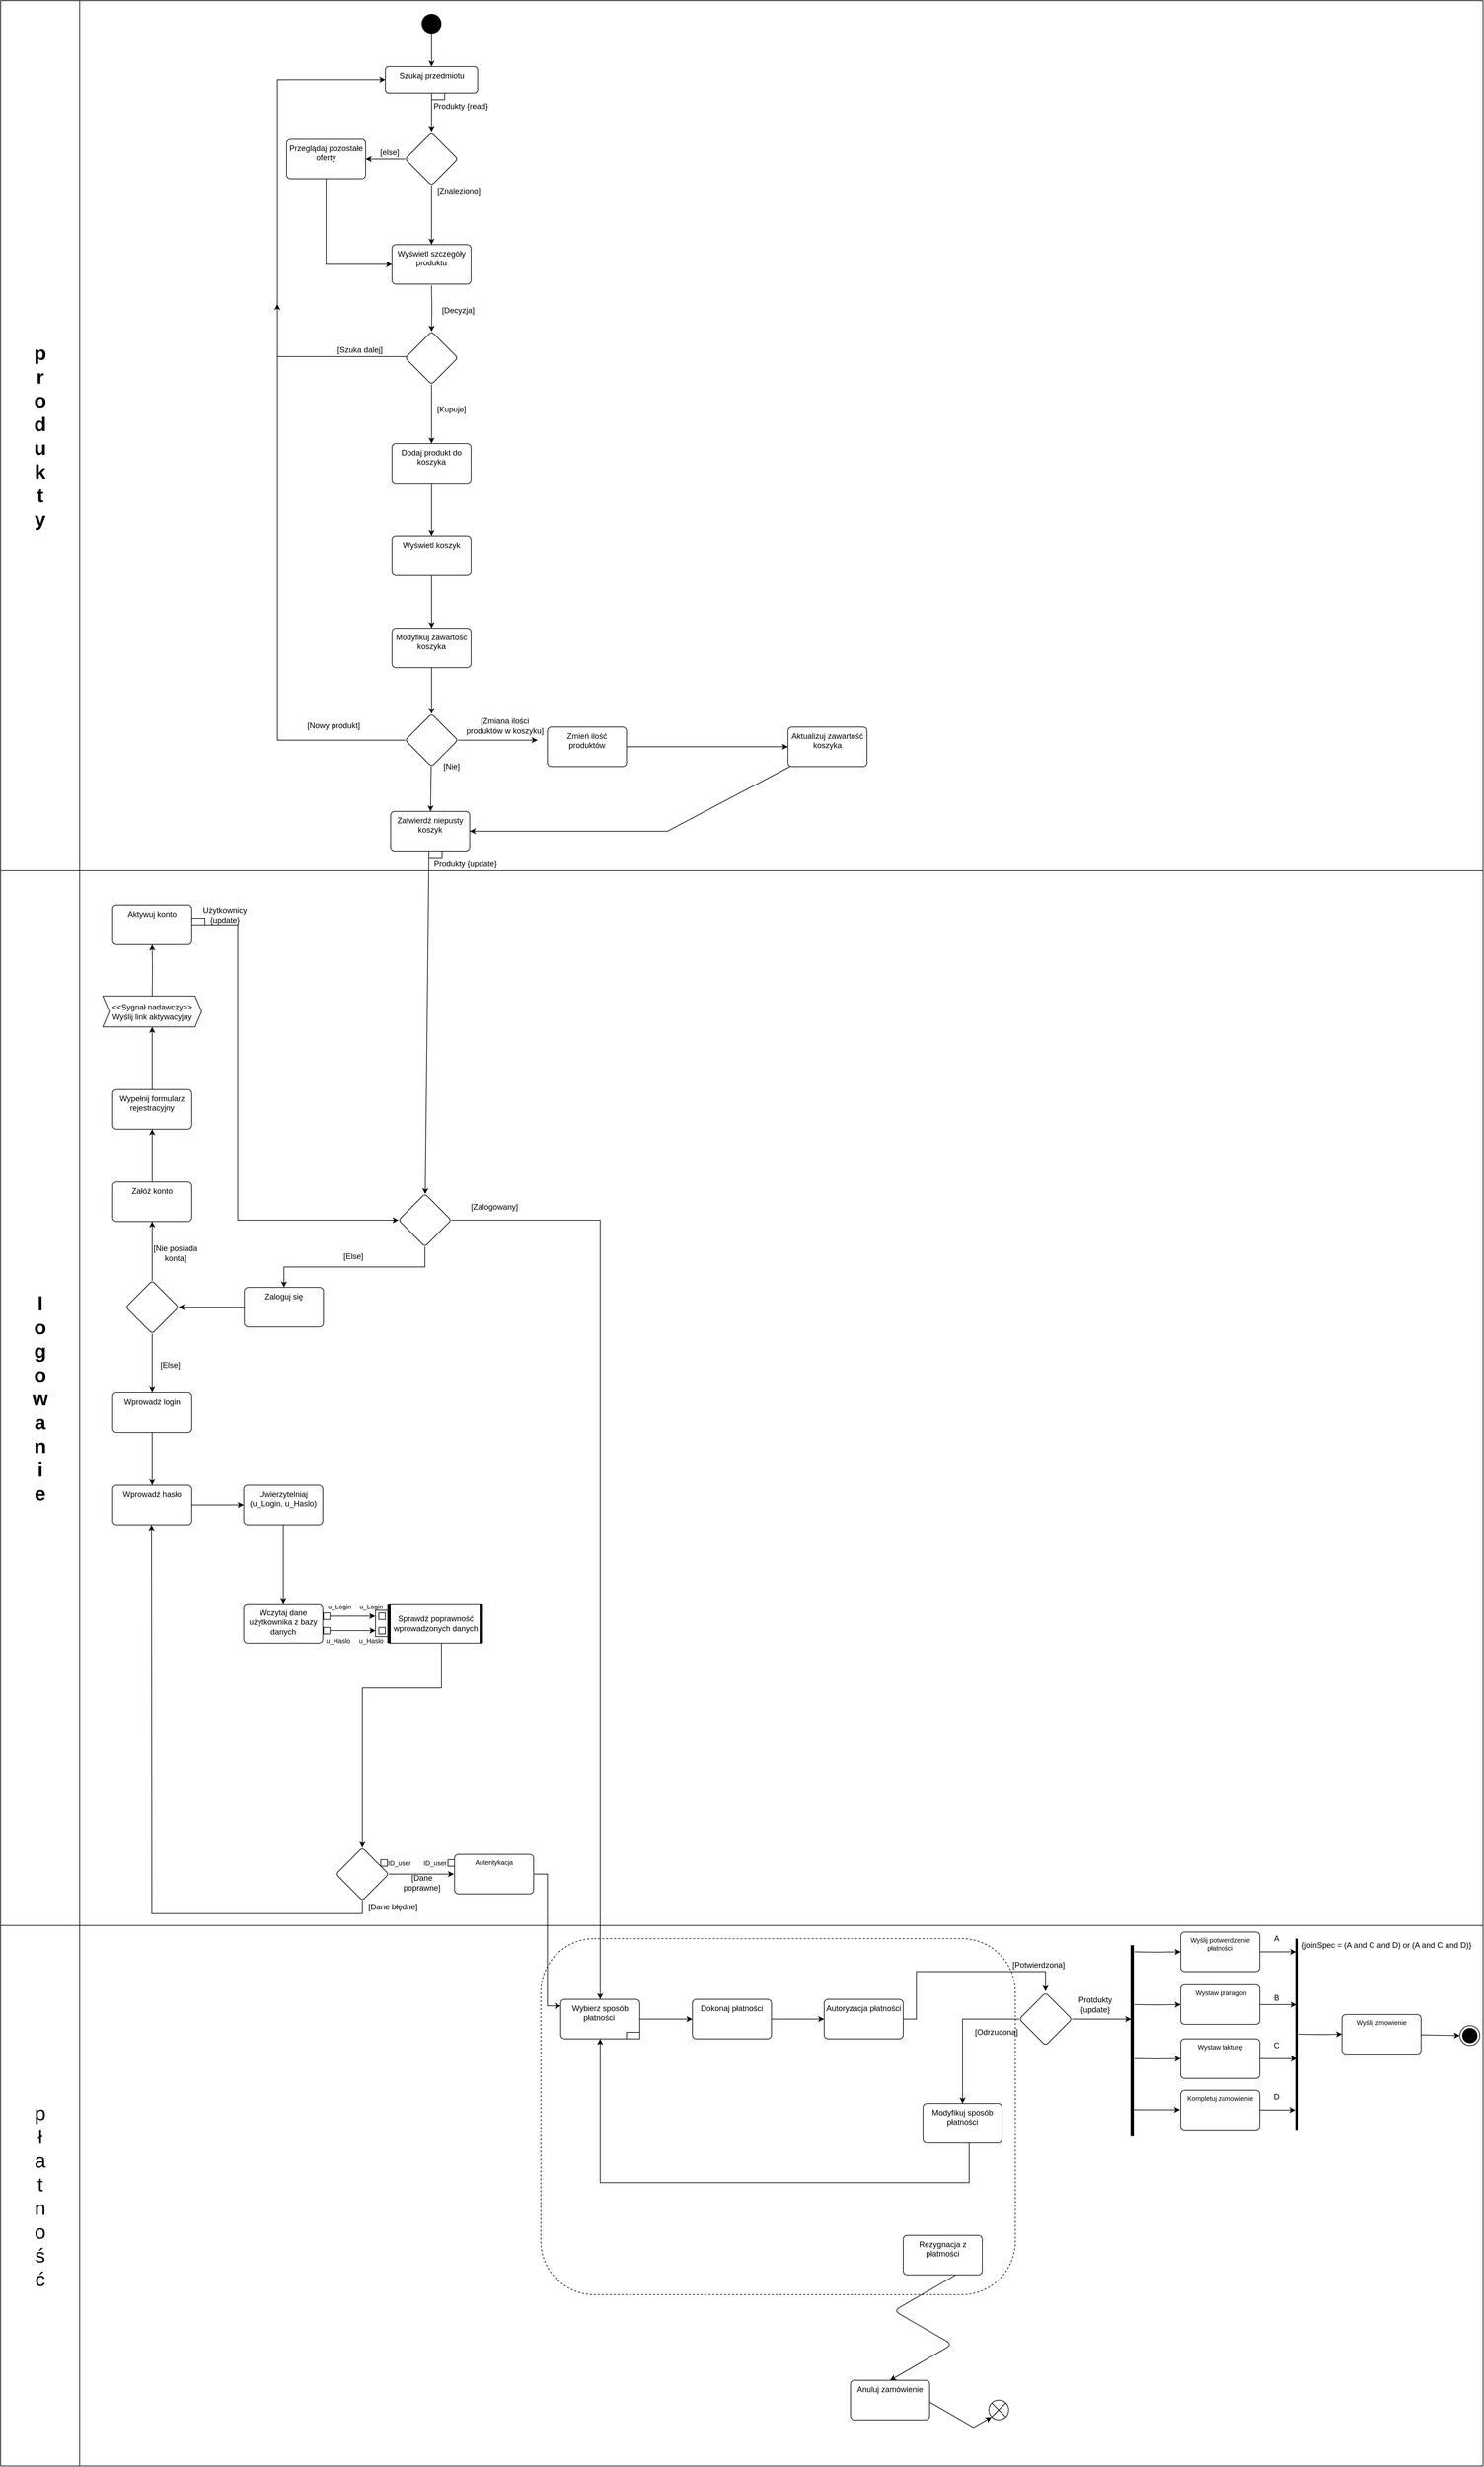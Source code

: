 <mxfile version="13.9.9" type="device"><diagram id="SZYrZRnDuq6W4I4EFziU" name="Strona-1"><mxGraphModel dx="1689" dy="1611" grid="1" gridSize="10" guides="1" tooltips="1" connect="1" arrows="1" fold="1" page="1" pageScale="1" pageWidth="827" pageHeight="1169" math="0" shadow="0"><root><mxCell id="0"/><mxCell id="1" parent="0"/><mxCell id="yOQuyqKDSD7cqbD0G6jq-104" value="" style="rounded=0;whiteSpace=wrap;html=1;" vertex="1" parent="1"><mxGeometry x="-110" y="2338" width="2130" height="822" as="geometry"/></mxCell><mxCell id="yOQuyqKDSD7cqbD0G6jq-103" value="" style="rounded=0;whiteSpace=wrap;html=1;" vertex="1" parent="1"><mxGeometry x="-110" y="730" width="2130" height="1610" as="geometry"/></mxCell><mxCell id="yOQuyqKDSD7cqbD0G6jq-102" value="" style="rounded=0;whiteSpace=wrap;html=1;" vertex="1" parent="1"><mxGeometry x="-110" y="-580" width="2130" height="1320" as="geometry"/></mxCell><mxCell id="yOQuyqKDSD7cqbD0G6jq-52" value="" style="rounded=1;whiteSpace=wrap;html=1;dashed=1;" vertex="1" parent="1"><mxGeometry x="590" y="2360" width="720" height="540" as="geometry"/></mxCell><mxCell id="JVglWiWAmnIIrBAzSPSR-4" value="" style="edgeStyle=orthogonalEdgeStyle;rounded=0;orthogonalLoop=1;jettySize=auto;html=1;" parent="1" source="JVglWiWAmnIIrBAzSPSR-1" target="JVglWiWAmnIIrBAzSPSR-3" edge="1"><mxGeometry relative="1" as="geometry"/></mxCell><mxCell id="JVglWiWAmnIIrBAzSPSR-1" value="" style="ellipse;fillColor=#000000;strokeColor=none;" parent="1" vertex="1"><mxGeometry x="409" y="-560" width="30" height="30" as="geometry"/></mxCell><mxCell id="JVglWiWAmnIIrBAzSPSR-6" value="" style="edgeStyle=orthogonalEdgeStyle;rounded=0;orthogonalLoop=1;jettySize=auto;html=1;" parent="1" source="JVglWiWAmnIIrBAzSPSR-3" target="JVglWiWAmnIIrBAzSPSR-5" edge="1"><mxGeometry relative="1" as="geometry"/></mxCell><mxCell id="JVglWiWAmnIIrBAzSPSR-3" value="Szukaj przedmiotu" style="html=1;align=center;verticalAlign=top;rounded=1;absoluteArcSize=1;arcSize=10;dashed=0;" parent="1" vertex="1"><mxGeometry x="354" y="-480" width="140" height="40" as="geometry"/></mxCell><mxCell id="JVglWiWAmnIIrBAzSPSR-8" value="" style="edgeStyle=orthogonalEdgeStyle;rounded=0;orthogonalLoop=1;jettySize=auto;html=1;" parent="1" source="JVglWiWAmnIIrBAzSPSR-5" target="JVglWiWAmnIIrBAzSPSR-7" edge="1"><mxGeometry relative="1" as="geometry"/></mxCell><mxCell id="JVglWiWAmnIIrBAzSPSR-10" value="" style="edgeStyle=orthogonalEdgeStyle;rounded=0;orthogonalLoop=1;jettySize=auto;html=1;" parent="1" source="JVglWiWAmnIIrBAzSPSR-5" target="JVglWiWAmnIIrBAzSPSR-9" edge="1"><mxGeometry relative="1" as="geometry"/></mxCell><mxCell id="JVglWiWAmnIIrBAzSPSR-5" value="" style="rhombus;whiteSpace=wrap;html=1;rounded=1;dashed=0;verticalAlign=top;arcSize=10;" parent="1" vertex="1"><mxGeometry x="384" y="-380" width="80" height="80" as="geometry"/></mxCell><mxCell id="JVglWiWAmnIIrBAzSPSR-7" value="Wyświetl szczegóły produktu" style="whiteSpace=wrap;html=1;rounded=1;dashed=0;verticalAlign=top;arcSize=10;" parent="1" vertex="1"><mxGeometry x="364" y="-210" width="120" height="60" as="geometry"/></mxCell><mxCell id="JVglWiWAmnIIrBAzSPSR-21" style="edgeStyle=orthogonalEdgeStyle;rounded=0;orthogonalLoop=1;jettySize=auto;html=1;" parent="1" source="JVglWiWAmnIIrBAzSPSR-9" edge="1"><mxGeometry relative="1" as="geometry"><mxPoint x="364" y="-180" as="targetPoint"/><Array as="points"><mxPoint x="264" y="-180"/><mxPoint x="364" y="-180"/></Array></mxGeometry></mxCell><mxCell id="JVglWiWAmnIIrBAzSPSR-9" value="Przeglądaj pozostałe oferty" style="whiteSpace=wrap;html=1;rounded=1;dashed=0;verticalAlign=top;arcSize=10;" parent="1" vertex="1"><mxGeometry x="204" y="-370" width="120" height="60" as="geometry"/></mxCell><mxCell id="JVglWiWAmnIIrBAzSPSR-11" value="[Znaleziono]" style="text;html=1;align=center;verticalAlign=middle;resizable=0;points=[];autosize=1;" parent="1" vertex="1"><mxGeometry x="425" y="-300" width="80" height="20" as="geometry"/></mxCell><mxCell id="JVglWiWAmnIIrBAzSPSR-12" value="[else]" style="text;html=1;align=center;verticalAlign=middle;resizable=0;points=[];autosize=1;" parent="1" vertex="1"><mxGeometry x="340" y="-360" width="40" height="20" as="geometry"/></mxCell><mxCell id="JVglWiWAmnIIrBAzSPSR-16" value="" style="edgeStyle=orthogonalEdgeStyle;rounded=0;orthogonalLoop=1;jettySize=auto;html=1;" parent="1" target="JVglWiWAmnIIrBAzSPSR-15" edge="1"><mxGeometry relative="1" as="geometry"><mxPoint x="424" y="-148" as="sourcePoint"/></mxGeometry></mxCell><mxCell id="JVglWiWAmnIIrBAzSPSR-18" value="" style="edgeStyle=orthogonalEdgeStyle;rounded=0;orthogonalLoop=1;jettySize=auto;html=1;" parent="1" source="JVglWiWAmnIIrBAzSPSR-15" target="JVglWiWAmnIIrBAzSPSR-17" edge="1"><mxGeometry relative="1" as="geometry"/></mxCell><mxCell id="JVglWiWAmnIIrBAzSPSR-15" value="" style="rhombus;whiteSpace=wrap;html=1;rounded=1;dashed=0;verticalAlign=top;arcSize=10;" parent="1" vertex="1"><mxGeometry x="384" y="-78" width="80" height="80" as="geometry"/></mxCell><mxCell id="JVglWiWAmnIIrBAzSPSR-23" value="" style="edgeStyle=orthogonalEdgeStyle;rounded=0;orthogonalLoop=1;jettySize=auto;html=1;" parent="1" source="JVglWiWAmnIIrBAzSPSR-17" target="JVglWiWAmnIIrBAzSPSR-22" edge="1"><mxGeometry relative="1" as="geometry"/></mxCell><mxCell id="JVglWiWAmnIIrBAzSPSR-17" value="Dodaj produkt do koszyka" style="whiteSpace=wrap;html=1;rounded=1;dashed=0;verticalAlign=top;arcSize=10;" parent="1" vertex="1"><mxGeometry x="364" y="92" width="120" height="60" as="geometry"/></mxCell><mxCell id="JVglWiWAmnIIrBAzSPSR-19" value="[Decyzja]" style="text;html=1;align=center;verticalAlign=middle;resizable=0;points=[];autosize=1;" parent="1" vertex="1"><mxGeometry x="429" y="-120" width="70" height="20" as="geometry"/></mxCell><mxCell id="JVglWiWAmnIIrBAzSPSR-25" value="" style="edgeStyle=orthogonalEdgeStyle;rounded=0;orthogonalLoop=1;jettySize=auto;html=1;" parent="1" source="JVglWiWAmnIIrBAzSPSR-22" target="JVglWiWAmnIIrBAzSPSR-24" edge="1"><mxGeometry relative="1" as="geometry"/></mxCell><mxCell id="JVglWiWAmnIIrBAzSPSR-22" value="Wyświetl koszyk" style="whiteSpace=wrap;html=1;rounded=1;dashed=0;verticalAlign=top;arcSize=10;" parent="1" vertex="1"><mxGeometry x="364" y="232" width="120" height="60" as="geometry"/></mxCell><mxCell id="yOQuyqKDSD7cqbD0G6jq-16" style="edgeStyle=orthogonalEdgeStyle;rounded=0;orthogonalLoop=1;jettySize=auto;html=1;exitX=0;exitY=0.5;exitDx=0;exitDy=0;" edge="1" parent="1" source="yOQuyqKDSD7cqbD0G6jq-67"><mxGeometry relative="1" as="geometry"><mxPoint x="190" y="-120" as="targetPoint"/><Array as="points"><mxPoint x="190" y="542"/><mxPoint x="190" y="-40"/></Array></mxGeometry></mxCell><mxCell id="yOQuyqKDSD7cqbD0G6jq-68" value="" style="edgeStyle=none;rounded=0;orthogonalLoop=1;jettySize=auto;html=1;" edge="1" parent="1" source="JVglWiWAmnIIrBAzSPSR-24" target="yOQuyqKDSD7cqbD0G6jq-67"><mxGeometry relative="1" as="geometry"/></mxCell><mxCell id="JVglWiWAmnIIrBAzSPSR-24" value="Modyfikuj zawartość koszyka&lt;br&gt;" style="whiteSpace=wrap;html=1;rounded=1;dashed=0;verticalAlign=top;arcSize=10;" parent="1" vertex="1"><mxGeometry x="364" y="372" width="120" height="60" as="geometry"/></mxCell><mxCell id="JVglWiWAmnIIrBAzSPSR-35" value="" style="edgeStyle=orthogonalEdgeStyle;rounded=0;orthogonalLoop=1;jettySize=auto;html=1;exitX=0.5;exitY=1;exitDx=0;exitDy=0;" parent="1" source="JVglWiWAmnIIrBAzSPSR-30" target="JVglWiWAmnIIrBAzSPSR-34" edge="1"><mxGeometry relative="1" as="geometry"/></mxCell><mxCell id="yOQuyqKDSD7cqbD0G6jq-13" style="edgeStyle=orthogonalEdgeStyle;rounded=0;orthogonalLoop=1;jettySize=auto;html=1;entryX=0.5;entryY=0;entryDx=0;entryDy=0;" edge="1" parent="1" source="JVglWiWAmnIIrBAzSPSR-30" target="NTjxfw4fVwLViGRwHHtU-1"><mxGeometry relative="1" as="geometry"/></mxCell><mxCell id="JVglWiWAmnIIrBAzSPSR-30" value="" style="rhombus;whiteSpace=wrap;html=1;rounded=1;dashed=0;verticalAlign=top;arcSize=10;" parent="1" vertex="1"><mxGeometry x="374" y="1230" width="80" height="80" as="geometry"/></mxCell><mxCell id="JVglWiWAmnIIrBAzSPSR-40" value="" style="edgeStyle=orthogonalEdgeStyle;rounded=0;orthogonalLoop=1;jettySize=auto;html=1;" parent="1" source="JVglWiWAmnIIrBAzSPSR-34" target="JVglWiWAmnIIrBAzSPSR-39" edge="1"><mxGeometry relative="1" as="geometry"/></mxCell><mxCell id="JVglWiWAmnIIrBAzSPSR-34" value="Zaloguj się" style="whiteSpace=wrap;html=1;rounded=1;dashed=0;verticalAlign=top;arcSize=10;" parent="1" vertex="1"><mxGeometry x="140" y="1372" width="120" height="60" as="geometry"/></mxCell><mxCell id="JVglWiWAmnIIrBAzSPSR-38" value="[&lt;span&gt;Zalogowany]&lt;br&gt;&lt;/span&gt;" style="text;html=1;align=center;verticalAlign=middle;resizable=0;points=[];autosize=1;" parent="1" vertex="1"><mxGeometry x="474" y="1240" width="90" height="20" as="geometry"/></mxCell><mxCell id="JVglWiWAmnIIrBAzSPSR-42" value="" style="edgeStyle=orthogonalEdgeStyle;rounded=0;orthogonalLoop=1;jettySize=auto;html=1;" parent="1" source="JVglWiWAmnIIrBAzSPSR-39" target="JVglWiWAmnIIrBAzSPSR-41" edge="1"><mxGeometry relative="1" as="geometry"/></mxCell><mxCell id="JVglWiWAmnIIrBAzSPSR-44" value="" style="edgeStyle=orthogonalEdgeStyle;rounded=0;orthogonalLoop=1;jettySize=auto;html=1;" parent="1" source="JVglWiWAmnIIrBAzSPSR-39" target="JVglWiWAmnIIrBAzSPSR-43" edge="1"><mxGeometry relative="1" as="geometry"/></mxCell><mxCell id="JVglWiWAmnIIrBAzSPSR-39" value="" style="rhombus;whiteSpace=wrap;html=1;rounded=1;dashed=0;verticalAlign=top;arcSize=10;" parent="1" vertex="1"><mxGeometry x="-40" y="1362" width="80" height="80" as="geometry"/></mxCell><mxCell id="yOQuyqKDSD7cqbD0G6jq-3" value="" style="edgeStyle=orthogonalEdgeStyle;rounded=0;orthogonalLoop=1;jettySize=auto;html=1;" edge="1" parent="1" source="JVglWiWAmnIIrBAzSPSR-41" target="yOQuyqKDSD7cqbD0G6jq-2"><mxGeometry relative="1" as="geometry"/></mxCell><mxCell id="JVglWiWAmnIIrBAzSPSR-41" value="Załóż konto" style="whiteSpace=wrap;html=1;rounded=1;dashed=0;verticalAlign=top;arcSize=10;" parent="1" vertex="1"><mxGeometry x="-60" y="1212" width="120" height="60" as="geometry"/></mxCell><mxCell id="JVglWiWAmnIIrBAzSPSR-48" value="" style="edgeStyle=orthogonalEdgeStyle;rounded=0;orthogonalLoop=1;jettySize=auto;html=1;" parent="1" source="JVglWiWAmnIIrBAzSPSR-43" target="JVglWiWAmnIIrBAzSPSR-47" edge="1"><mxGeometry relative="1" as="geometry"/></mxCell><mxCell id="JVglWiWAmnIIrBAzSPSR-43" value="Wprowadź login" style="whiteSpace=wrap;html=1;rounded=1;dashed=0;verticalAlign=top;arcSize=10;" parent="1" vertex="1"><mxGeometry x="-60" y="1532" width="120" height="60" as="geometry"/></mxCell><mxCell id="JVglWiWAmnIIrBAzSPSR-45" value="[Nie posiada &lt;br&gt;konta]" style="text;html=1;align=center;verticalAlign=middle;resizable=0;points=[];autosize=1;" parent="1" vertex="1"><mxGeometry x="-5" y="1305" width="80" height="30" as="geometry"/></mxCell><mxCell id="JVglWiWAmnIIrBAzSPSR-46" value="[Else]" style="text;html=1;align=center;verticalAlign=middle;resizable=0;points=[];autosize=1;" parent="1" vertex="1"><mxGeometry x="2" y="1480" width="50" height="20" as="geometry"/></mxCell><mxCell id="JVglWiWAmnIIrBAzSPSR-50" value="" style="edgeStyle=orthogonalEdgeStyle;rounded=0;orthogonalLoop=1;jettySize=auto;html=1;" parent="1" source="JVglWiWAmnIIrBAzSPSR-47" target="JVglWiWAmnIIrBAzSPSR-49" edge="1"><mxGeometry relative="1" as="geometry"/></mxCell><mxCell id="JVglWiWAmnIIrBAzSPSR-57" value="" style="edgeStyle=orthogonalEdgeStyle;rounded=0;orthogonalLoop=1;jettySize=auto;html=1;exitX=0.5;exitY=1;exitDx=0;exitDy=0;" parent="1" target="JVglWiWAmnIIrBAzSPSR-56" edge="1" source="JVglWiWAmnIIrBAzSPSR-49"><mxGeometry relative="1" as="geometry"><mxPoint x="199" y="1772" as="sourcePoint"/></mxGeometry></mxCell><mxCell id="JVglWiWAmnIIrBAzSPSR-47" value="Wprowadź hasło" style="whiteSpace=wrap;html=1;rounded=1;dashed=0;verticalAlign=top;arcSize=10;" parent="1" vertex="1"><mxGeometry x="-60" y="1672" width="120" height="60" as="geometry"/></mxCell><mxCell id="JVglWiWAmnIIrBAzSPSR-49" value="Uwierzytelniaj (u_Login, u_Haslo)" style="whiteSpace=wrap;html=1;rounded=1;dashed=0;verticalAlign=top;arcSize=10;" parent="1" vertex="1"><mxGeometry x="139" y="1672" width="120" height="60" as="geometry"/></mxCell><mxCell id="JVglWiWAmnIIrBAzSPSR-56" value="Wczytaj dane użytkownika z bazy danych" style="whiteSpace=wrap;html=1;rounded=1;dashed=0;verticalAlign=top;arcSize=10;" parent="1" vertex="1"><mxGeometry x="139" y="1852" width="120" height="60" as="geometry"/></mxCell><mxCell id="JVglWiWAmnIIrBAzSPSR-62" value="Sprawdź poprawność &lt;br&gt;wprowadzonych danych" style="html=1;" parent="1" vertex="1"><mxGeometry x="360" y="1852" width="140" height="60" as="geometry"/></mxCell><mxCell id="JVglWiWAmnIIrBAzSPSR-63" value="" style="html=1;direction=south;" parent="1" vertex="1"><mxGeometry x="339" y="1862" width="20" height="40" as="geometry"/></mxCell><mxCell id="JVglWiWAmnIIrBAzSPSR-66" value="" style="html=1;direction=south;" parent="1" vertex="1"><mxGeometry x="344" y="1866" width="10" height="10" as="geometry"/></mxCell><mxCell id="JVglWiWAmnIIrBAzSPSR-67" value="" style="html=1;direction=south;" parent="1" vertex="1"><mxGeometry x="344" y="1888" width="10" height="10" as="geometry"/></mxCell><mxCell id="JVglWiWAmnIIrBAzSPSR-69" value="u_Login" style="text;html=1;align=center;verticalAlign=middle;resizable=0;points=[];autosize=1;fontSize=10;" parent="1" vertex="1"><mxGeometry x="307" y="1846" width="50" height="20" as="geometry"/></mxCell><mxCell id="JVglWiWAmnIIrBAzSPSR-70" value="u_Haslo" style="text;html=1;align=center;verticalAlign=middle;resizable=0;points=[];autosize=1;fontSize=10;" parent="1" vertex="1"><mxGeometry x="307" y="1898" width="50" height="20" as="geometry"/></mxCell><mxCell id="yOQuyqKDSD7cqbD0G6jq-45" style="edgeStyle=orthogonalEdgeStyle;rounded=0;orthogonalLoop=1;jettySize=auto;html=1;entryX=0.5;entryY=0;entryDx=0;entryDy=0;exitX=0.565;exitY=1.007;exitDx=0;exitDy=0;exitPerimeter=0;" edge="1" parent="1" source="JVglWiWAmnIIrBAzSPSR-62" target="HUWgpPZyBFJnHHEYhmKh-5"><mxGeometry relative="1" as="geometry"><Array as="points"><mxPoint x="439" y="1980"/><mxPoint x="319" y="1980"/></Array></mxGeometry></mxCell><mxCell id="HUWgpPZyBFJnHHEYhmKh-2" value="" style="html=1;points=[];perimeter=orthogonalPerimeter;fillColor=#000000;strokeColor=none;" parent="1" vertex="1"><mxGeometry x="497" y="1852" width="5" height="60" as="geometry"/></mxCell><mxCell id="HUWgpPZyBFJnHHEYhmKh-4" value="" style="html=1;points=[];perimeter=orthogonalPerimeter;fillColor=#000000;strokeColor=none;" parent="1" vertex="1"><mxGeometry x="357" y="1852" width="5" height="60" as="geometry"/></mxCell><mxCell id="HUWgpPZyBFJnHHEYhmKh-8" value="" style="edgeStyle=orthogonalEdgeStyle;rounded=0;orthogonalLoop=1;jettySize=auto;html=1;" parent="1" source="HUWgpPZyBFJnHHEYhmKh-5" edge="1"><mxGeometry relative="1" as="geometry"><mxPoint x="458" y="2262" as="targetPoint"/></mxGeometry></mxCell><mxCell id="yOQuyqKDSD7cqbD0G6jq-21" style="edgeStyle=orthogonalEdgeStyle;rounded=0;orthogonalLoop=1;jettySize=auto;html=1;exitX=0.5;exitY=1;exitDx=0;exitDy=0;entryX=0.5;entryY=1;entryDx=0;entryDy=0;" edge="1" parent="1" source="HUWgpPZyBFJnHHEYhmKh-5"><mxGeometry relative="1" as="geometry"><mxPoint x="-1.0" y="1732" as="targetPoint"/></mxGeometry></mxCell><mxCell id="HUWgpPZyBFJnHHEYhmKh-5" value="" style="rhombus;whiteSpace=wrap;html=1;rounded=1;dashed=0;fontSize=10;verticalAlign=top;arcSize=10;" parent="1" vertex="1"><mxGeometry x="279" y="2222" width="80" height="80" as="geometry"/></mxCell><mxCell id="NTjxfw4fVwLViGRwHHtU-2" value="" style="edgeStyle=orthogonalEdgeStyle;rounded=0;orthogonalLoop=1;jettySize=auto;html=1;exitX=1;exitY=0.5;exitDx=0;exitDy=0;" parent="1" source="HUWgpPZyBFJnHHEYhmKh-7" target="NTjxfw4fVwLViGRwHHtU-1" edge="1"><mxGeometry relative="1" as="geometry"><mxPoint x="579" y="2462" as="sourcePoint"/><Array as="points"><mxPoint x="600" y="2262"/><mxPoint x="600" y="2462"/></Array></mxGeometry></mxCell><mxCell id="HUWgpPZyBFJnHHEYhmKh-7" value="Autentykacja" style="whiteSpace=wrap;html=1;rounded=1;dashed=0;fontSize=10;verticalAlign=top;arcSize=10;" parent="1" vertex="1"><mxGeometry x="459" y="2232" width="120" height="60" as="geometry"/></mxCell><mxCell id="HUWgpPZyBFJnHHEYhmKh-11" value="[Dane &lt;br&gt;poprawne]" style="text;html=1;align=center;verticalAlign=middle;resizable=0;points=[];autosize=1;" parent="1" vertex="1"><mxGeometry x="374" y="2260" width="70" height="30" as="geometry"/></mxCell><mxCell id="HUWgpPZyBFJnHHEYhmKh-12" value="[Dane błędne]" style="text;html=1;align=center;verticalAlign=middle;resizable=0;points=[];autosize=1;" parent="1" vertex="1"><mxGeometry x="320" y="2302" width="90" height="20" as="geometry"/></mxCell><mxCell id="NTjxfw4fVwLViGRwHHtU-4" value="" style="edgeStyle=orthogonalEdgeStyle;rounded=0;orthogonalLoop=1;jettySize=auto;html=1;" parent="1" source="NTjxfw4fVwLViGRwHHtU-1" target="NTjxfw4fVwLViGRwHHtU-3" edge="1"><mxGeometry relative="1" as="geometry"/></mxCell><mxCell id="NTjxfw4fVwLViGRwHHtU-1" value="&lt;font style=&quot;font-size: 12px&quot;&gt;Wybierz sposób płatności&amp;nbsp;&lt;br&gt;&lt;/font&gt;" style="whiteSpace=wrap;html=1;rounded=1;dashed=0;fontSize=10;verticalAlign=top;arcSize=10;" parent="1" vertex="1"><mxGeometry x="620" y="2452" width="120" height="60" as="geometry"/></mxCell><mxCell id="NTjxfw4fVwLViGRwHHtU-8" value="" style="edgeStyle=orthogonalEdgeStyle;rounded=0;orthogonalLoop=1;jettySize=auto;html=1;" parent="1" source="NTjxfw4fVwLViGRwHHtU-3" target="NTjxfw4fVwLViGRwHHtU-7" edge="1"><mxGeometry relative="1" as="geometry"/></mxCell><mxCell id="NTjxfw4fVwLViGRwHHtU-3" value="&lt;font style=&quot;font-size: 12px&quot;&gt;Dokonaj płatności&lt;br&gt;&lt;br&gt;&lt;/font&gt;" style="whiteSpace=wrap;html=1;rounded=1;dashed=0;fontSize=10;verticalAlign=top;arcSize=10;" parent="1" vertex="1"><mxGeometry x="820" y="2452" width="120" height="60" as="geometry"/></mxCell><mxCell id="NTjxfw4fVwLViGRwHHtU-10" value="" style="edgeStyle=orthogonalEdgeStyle;rounded=0;orthogonalLoop=1;jettySize=auto;html=1;exitX=1;exitY=0.5;exitDx=0;exitDy=0;" parent="1" source="NTjxfw4fVwLViGRwHHtU-7" edge="1"><mxGeometry relative="1" as="geometry"><mxPoint x="1356" y="2440" as="targetPoint"/><Array as="points"><mxPoint x="1160" y="2482"/><mxPoint x="1160" y="2410"/><mxPoint x="1356" y="2410"/></Array></mxGeometry></mxCell><mxCell id="NTjxfw4fVwLViGRwHHtU-7" value="&lt;font style=&quot;font-size: 12px&quot;&gt;Autoryzacja płatności&lt;br&gt;&lt;/font&gt;" style="whiteSpace=wrap;html=1;rounded=1;dashed=0;fontSize=10;verticalAlign=top;arcSize=10;" parent="1" vertex="1"><mxGeometry x="1020" y="2452" width="120" height="60" as="geometry"/></mxCell><mxCell id="NTjxfw4fVwLViGRwHHtU-12" value="" style="edgeStyle=orthogonalEdgeStyle;rounded=0;orthogonalLoop=1;jettySize=auto;html=1;" parent="1" source="NTjxfw4fVwLViGRwHHtU-9" edge="1"><mxGeometry relative="1" as="geometry"><mxPoint x="1486.0" y="2482" as="targetPoint"/></mxGeometry></mxCell><mxCell id="NTjxfw4fVwLViGRwHHtU-14" value="" style="edgeStyle=orthogonalEdgeStyle;rounded=0;orthogonalLoop=1;jettySize=auto;html=1;exitX=0;exitY=0.5;exitDx=0;exitDy=0;entryX=0.5;entryY=0;entryDx=0;entryDy=0;" parent="1" source="NTjxfw4fVwLViGRwHHtU-9" target="NTjxfw4fVwLViGRwHHtU-13" edge="1"><mxGeometry relative="1" as="geometry"><mxPoint x="1356" y="2612" as="targetPoint"/></mxGeometry></mxCell><mxCell id="NTjxfw4fVwLViGRwHHtU-9" value="" style="rhombus;whiteSpace=wrap;html=1;rounded=1;dashed=0;fontSize=10;verticalAlign=top;arcSize=10;" parent="1" vertex="1"><mxGeometry x="1316" y="2442" width="80" height="80" as="geometry"/></mxCell><mxCell id="NTjxfw4fVwLViGRwHHtU-17" style="edgeStyle=orthogonalEdgeStyle;rounded=0;orthogonalLoop=1;jettySize=auto;html=1;entryX=0.5;entryY=1;entryDx=0;entryDy=0;exitX=0.5;exitY=1;exitDx=0;exitDy=0;" parent="1" source="NTjxfw4fVwLViGRwHHtU-13" target="NTjxfw4fVwLViGRwHHtU-1" edge="1"><mxGeometry relative="1" as="geometry"><mxPoint x="1240" y="2782" as="sourcePoint"/><Array as="points"><mxPoint x="1240" y="2670"/><mxPoint x="1240" y="2730"/><mxPoint x="680" y="2730"/></Array></mxGeometry></mxCell><mxCell id="NTjxfw4fVwLViGRwHHtU-13" value="&lt;font style=&quot;font-size: 12px&quot;&gt;Modyfikuj sposób płatności&lt;/font&gt;" style="whiteSpace=wrap;html=1;rounded=1;dashed=0;fontSize=10;verticalAlign=top;arcSize=10;" parent="1" vertex="1"><mxGeometry x="1170" y="2610" width="120" height="60" as="geometry"/></mxCell><mxCell id="NTjxfw4fVwLViGRwHHtU-15" value="[Potwierdzona]" style="text;html=1;align=center;verticalAlign=middle;resizable=0;points=[];autosize=1;" parent="1" vertex="1"><mxGeometry x="1300" y="2390" width="90" height="20" as="geometry"/></mxCell><mxCell id="NTjxfw4fVwLViGRwHHtU-16" value="[Odrzucona]" style="text;html=1;align=center;verticalAlign=middle;resizable=0;points=[];autosize=1;" parent="1" vertex="1"><mxGeometry x="1241" y="2492" width="80" height="20" as="geometry"/></mxCell><mxCell id="NTjxfw4fVwLViGRwHHtU-20" value="&lt;font style=&quot;font-size: 12px&quot;&gt;Rezygnacja z płatmości&lt;/font&gt;" style="whiteSpace=wrap;html=1;rounded=1;dashed=0;fontSize=10;verticalAlign=top;arcSize=10;" parent="1" vertex="1"><mxGeometry x="1140" y="2810" width="120" height="60" as="geometry"/></mxCell><mxCell id="yOQuyqKDSD7cqbD0G6jq-64" style="rounded=0;orthogonalLoop=1;jettySize=auto;html=1;entryX=0;entryY=0.5;entryDx=0;entryDy=0;" edge="1" parent="1" source="NTjxfw4fVwLViGRwHHtU-22" target="yOQuyqKDSD7cqbD0G6jq-63"><mxGeometry relative="1" as="geometry"/></mxCell><mxCell id="NTjxfw4fVwLViGRwHHtU-22" value="Wyślij zmowienie&lt;br&gt;" style="whiteSpace=wrap;html=1;rounded=1;dashed=0;fontSize=10;verticalAlign=top;arcSize=10;" parent="1" vertex="1"><mxGeometry x="1806" y="2475" width="120" height="60" as="geometry"/></mxCell><mxCell id="NTjxfw4fVwLViGRwHHtU-27" value="" style="html=1;direction=south;" parent="1" vertex="1"><mxGeometry x="424" y="-440" width="20" height="10" as="geometry"/></mxCell><mxCell id="NTjxfw4fVwLViGRwHHtU-28" value="" style="html=1;direction=south;" parent="1" vertex="1"><mxGeometry x="720" y="2502" width="20" height="10" as="geometry"/></mxCell><mxCell id="yOQuyqKDSD7cqbD0G6jq-34" value="" style="edgeStyle=orthogonalEdgeStyle;rounded=0;orthogonalLoop=1;jettySize=auto;html=1;" edge="1" parent="1" target="yOQuyqKDSD7cqbD0G6jq-22"><mxGeometry relative="1" as="geometry"><mxPoint x="1681.0" y="2620" as="sourcePoint"/><Array as="points"><mxPoint x="1715" y="2620"/><mxPoint x="1715" y="2620"/></Array></mxGeometry></mxCell><mxCell id="NTjxfw4fVwLViGRwHHtU-29" value="Kompletuj zamowienie" style="whiteSpace=wrap;html=1;rounded=1;dashed=0;fontSize=10;verticalAlign=top;arcSize=10;" parent="1" vertex="1"><mxGeometry x="1561" y="2590" width="120" height="60" as="geometry"/></mxCell><mxCell id="NTjxfw4fVwLViGRwHHtU-31" value="" style="html=1;points=[];perimeter=orthogonalPerimeter;fillColor=#000000;strokeColor=none;direction=west;" parent="1" vertex="1"><mxGeometry x="1485" y="2370" width="5" height="290" as="geometry"/></mxCell><mxCell id="yOQuyqKDSD7cqbD0G6jq-30" value="" style="edgeStyle=orthogonalEdgeStyle;rounded=0;orthogonalLoop=1;jettySize=auto;html=1;" edge="1" parent="1" source="NTjxfw4fVwLViGRwHHtU-30"><mxGeometry relative="1" as="geometry"><mxPoint x="1736" y="2380" as="targetPoint"/><Array as="points"><mxPoint x="1716" y="2380"/><mxPoint x="1716" y="2380"/></Array></mxGeometry></mxCell><mxCell id="NTjxfw4fVwLViGRwHHtU-30" value="Wyślij potwierdzenie płatności" style="whiteSpace=wrap;html=1;rounded=1;dashed=0;fontSize=10;verticalAlign=top;arcSize=10;" parent="1" vertex="1"><mxGeometry x="1561" y="2350" width="120" height="60" as="geometry"/></mxCell><mxCell id="NTjxfw4fVwLViGRwHHtU-32" value="" style="edgeStyle=orthogonalEdgeStyle;rounded=0;orthogonalLoop=1;jettySize=auto;html=1;" parent="1" target="NTjxfw4fVwLViGRwHHtU-30" edge="1"><mxGeometry relative="1" as="geometry"><mxPoint x="1491.0" y="2380.0" as="sourcePoint"/><mxPoint x="1861" y="2388" as="targetPoint"/></mxGeometry></mxCell><mxCell id="yOQuyqKDSD7cqbD0G6jq-32" style="edgeStyle=orthogonalEdgeStyle;rounded=0;orthogonalLoop=1;jettySize=auto;html=1;exitX=1;exitY=0.5;exitDx=0;exitDy=0;entryX=-0.718;entryY=0.654;entryDx=0;entryDy=0;entryPerimeter=0;" edge="1" parent="1"><mxGeometry relative="1" as="geometry"><mxPoint x="1673" y="2460" as="sourcePoint"/><mxPoint x="1736.59" y="2460.34" as="targetPoint"/><Array as="points"><mxPoint x="1725" y="2460"/><mxPoint x="1725" y="2460"/></Array></mxGeometry></mxCell><mxCell id="NTjxfw4fVwLViGRwHHtU-37" value="&amp;nbsp;Wystaw praragon" style="whiteSpace=wrap;html=1;rounded=1;dashed=0;fontSize=10;verticalAlign=top;arcSize=10;" parent="1" vertex="1"><mxGeometry x="1561" y="2430" width="120" height="60" as="geometry"/></mxCell><mxCell id="NTjxfw4fVwLViGRwHHtU-38" value="" style="edgeStyle=orthogonalEdgeStyle;rounded=0;orthogonalLoop=1;jettySize=auto;html=1;" parent="1" target="NTjxfw4fVwLViGRwHHtU-37" edge="1"><mxGeometry relative="1" as="geometry"><mxPoint x="1491.0" y="2460.0" as="sourcePoint"/><mxPoint x="1861" y="2468" as="targetPoint"/></mxGeometry></mxCell><mxCell id="yOQuyqKDSD7cqbD0G6jq-33" style="edgeStyle=orthogonalEdgeStyle;rounded=0;orthogonalLoop=1;jettySize=auto;html=1;" edge="1" parent="1"><mxGeometry relative="1" as="geometry"><mxPoint x="1737" y="2542" as="targetPoint"/><mxPoint x="1672" y="2542" as="sourcePoint"/></mxGeometry></mxCell><mxCell id="NTjxfw4fVwLViGRwHHtU-39" value="Wystaw fakturę" style="whiteSpace=wrap;html=1;rounded=1;dashed=0;fontSize=10;verticalAlign=top;arcSize=10;" parent="1" vertex="1"><mxGeometry x="1561" y="2512" width="120" height="60" as="geometry"/></mxCell><mxCell id="NTjxfw4fVwLViGRwHHtU-40" value="" style="edgeStyle=orthogonalEdgeStyle;rounded=0;orthogonalLoop=1;jettySize=auto;html=1;" parent="1" target="NTjxfw4fVwLViGRwHHtU-39" edge="1"><mxGeometry relative="1" as="geometry"><mxPoint x="1491.0" y="2542.0" as="sourcePoint"/><mxPoint x="1861" y="2550" as="targetPoint"/></mxGeometry></mxCell><mxCell id="NTjxfw4fVwLViGRwHHtU-42" value="" style="edgeStyle=orthogonalEdgeStyle;rounded=0;orthogonalLoop=1;jettySize=auto;html=1;" parent="1" edge="1"><mxGeometry relative="1" as="geometry"><mxPoint x="1490.0" y="2619.58" as="sourcePoint"/><mxPoint x="1560.0" y="2619.58" as="targetPoint"/></mxGeometry></mxCell><mxCell id="yOQuyqKDSD7cqbD0G6jq-1" value="Produkty {read}" style="text;html=1;align=center;verticalAlign=middle;resizable=0;points=[];autosize=1;" vertex="1" parent="1"><mxGeometry x="418" y="-430" width="100" height="20" as="geometry"/></mxCell><mxCell id="yOQuyqKDSD7cqbD0G6jq-5" value="" style="edgeStyle=orthogonalEdgeStyle;rounded=0;orthogonalLoop=1;jettySize=auto;html=1;entryX=0.5;entryY=1;entryDx=0;entryDy=0;" edge="1" parent="1" source="yOQuyqKDSD7cqbD0G6jq-2" target="yOQuyqKDSD7cqbD0G6jq-40"><mxGeometry relative="1" as="geometry"><mxPoint x="-2.274e-13" y="992" as="targetPoint"/></mxGeometry></mxCell><mxCell id="yOQuyqKDSD7cqbD0G6jq-2" value="Wypełnij formularz rejestracyjny" style="whiteSpace=wrap;html=1;rounded=1;dashed=0;verticalAlign=top;arcSize=10;" vertex="1" parent="1"><mxGeometry x="-60" y="1072" width="120" height="60" as="geometry"/></mxCell><mxCell id="yOQuyqKDSD7cqbD0G6jq-7" value="" style="edgeStyle=orthogonalEdgeStyle;rounded=0;orthogonalLoop=1;jettySize=auto;html=1;" edge="1" parent="1" target="yOQuyqKDSD7cqbD0G6jq-6"><mxGeometry relative="1" as="geometry"><mxPoint x="-2.274e-13" y="932" as="sourcePoint"/></mxGeometry></mxCell><mxCell id="yOQuyqKDSD7cqbD0G6jq-9" style="edgeStyle=orthogonalEdgeStyle;rounded=0;orthogonalLoop=1;jettySize=auto;html=1;entryX=0;entryY=0.5;entryDx=0;entryDy=0;" edge="1" parent="1" source="yOQuyqKDSD7cqbD0G6jq-6" target="JVglWiWAmnIIrBAzSPSR-30"><mxGeometry relative="1" as="geometry"><mxPoint x="354" y="1262" as="targetPoint"/><Array as="points"><mxPoint x="130" y="822"/><mxPoint x="130" y="1270"/></Array></mxGeometry></mxCell><mxCell id="yOQuyqKDSD7cqbD0G6jq-6" value="Aktywuj konto" style="whiteSpace=wrap;html=1;rounded=1;dashed=0;verticalAlign=top;arcSize=10;" vertex="1" parent="1"><mxGeometry x="-60" y="792" width="120" height="60" as="geometry"/></mxCell><mxCell id="yOQuyqKDSD7cqbD0G6jq-10" value="Użytkownicy &lt;br&gt;{update}" style="text;html=1;align=center;verticalAlign=middle;resizable=0;points=[];autosize=1;" vertex="1" parent="1"><mxGeometry x="70" y="792" width="80" height="30" as="geometry"/></mxCell><mxCell id="yOQuyqKDSD7cqbD0G6jq-11" value="" style="html=1;direction=south;" vertex="1" parent="1"><mxGeometry x="60" y="812" width="20" height="10" as="geometry"/></mxCell><mxCell id="yOQuyqKDSD7cqbD0G6jq-19" value="Protdukty &lt;br&gt;{update}" style="text;html=1;align=center;verticalAlign=middle;resizable=0;points=[];autosize=1;" vertex="1" parent="1"><mxGeometry x="1396" y="2445" width="70" height="30" as="geometry"/></mxCell><mxCell id="yOQuyqKDSD7cqbD0G6jq-24" style="edgeStyle=orthogonalEdgeStyle;rounded=0;orthogonalLoop=1;jettySize=auto;html=1;entryX=0;entryY=0.5;entryDx=0;entryDy=0;" edge="1" parent="1" target="NTjxfw4fVwLViGRwHHtU-22"><mxGeometry relative="1" as="geometry"><mxPoint x="1741" y="2505" as="sourcePoint"/></mxGeometry></mxCell><mxCell id="yOQuyqKDSD7cqbD0G6jq-22" value="" style="html=1;points=[];perimeter=orthogonalPerimeter;fillColor=#000000;strokeColor=none;direction=west;" vertex="1" parent="1"><mxGeometry x="1735" y="2360" width="5" height="290" as="geometry"/></mxCell><mxCell id="yOQuyqKDSD7cqbD0G6jq-25" value="{joinSpec = (A and C and D) or (A and C and D)}&amp;nbsp;" style="text;html=1;align=center;verticalAlign=middle;resizable=0;points=[];autosize=1;" vertex="1" parent="1"><mxGeometry x="1735" y="2360" width="280" height="20" as="geometry"/></mxCell><mxCell id="yOQuyqKDSD7cqbD0G6jq-35" value="A" style="text;html=1;align=center;verticalAlign=middle;resizable=0;points=[];autosize=1;" vertex="1" parent="1"><mxGeometry x="1696" y="2350" width="20" height="20" as="geometry"/></mxCell><mxCell id="yOQuyqKDSD7cqbD0G6jq-36" value="B" style="text;html=1;align=center;verticalAlign=middle;resizable=0;points=[];autosize=1;" vertex="1" parent="1"><mxGeometry x="1696" y="2440" width="20" height="20" as="geometry"/></mxCell><mxCell id="yOQuyqKDSD7cqbD0G6jq-37" value="C" style="text;html=1;align=center;verticalAlign=middle;resizable=0;points=[];autosize=1;" vertex="1" parent="1"><mxGeometry x="1696" y="2512" width="20" height="20" as="geometry"/></mxCell><mxCell id="yOQuyqKDSD7cqbD0G6jq-38" value="D" style="text;html=1;align=center;verticalAlign=middle;resizable=0;points=[];autosize=1;" vertex="1" parent="1"><mxGeometry x="1696" y="2590" width="20" height="20" as="geometry"/></mxCell><mxCell id="yOQuyqKDSD7cqbD0G6jq-40" value="&lt;span&gt;&amp;lt;&amp;lt;Sygnał nadawczy&amp;gt;&amp;gt;&lt;br&gt;Wyślij link aktywacyjny&lt;/span&gt;" style="shape=step;perimeter=stepPerimeter;whiteSpace=wrap;html=1;fixedSize=1;size=10.0;" vertex="1" parent="1"><mxGeometry x="-75" y="930" width="150" height="47" as="geometry"/></mxCell><mxCell id="yOQuyqKDSD7cqbD0G6jq-42" value="[Else]" style="text;html=1;align=center;verticalAlign=middle;resizable=0;points=[];autosize=1;" vertex="1" parent="1"><mxGeometry x="280" y="1315" width="50" height="20" as="geometry"/></mxCell><mxCell id="yOQuyqKDSD7cqbD0G6jq-43" value="Produkty {update}" style="text;html=1;align=center;verticalAlign=middle;resizable=0;points=[];autosize=1;" vertex="1" parent="1"><mxGeometry x="420" y="720" width="110" height="20" as="geometry"/></mxCell><mxCell id="yOQuyqKDSD7cqbD0G6jq-48" value="" style="html=1;direction=south;" vertex="1" parent="1"><mxGeometry x="260" y="1866" width="10" height="10" as="geometry"/></mxCell><mxCell id="yOQuyqKDSD7cqbD0G6jq-49" value="" style="html=1;direction=south;" vertex="1" parent="1"><mxGeometry x="260" y="1888" width="10" height="10" as="geometry"/></mxCell><mxCell id="yOQuyqKDSD7cqbD0G6jq-50" value="u_Login" style="text;html=1;align=center;verticalAlign=middle;resizable=0;points=[];autosize=1;fontSize=10;" vertex="1" parent="1"><mxGeometry x="259" y="1846" width="50" height="20" as="geometry"/></mxCell><mxCell id="yOQuyqKDSD7cqbD0G6jq-51" value="u_Haslo" style="text;html=1;align=center;verticalAlign=middle;resizable=0;points=[];autosize=1;fontSize=10;" vertex="1" parent="1"><mxGeometry x="257" y="1898" width="50" height="20" as="geometry"/></mxCell><mxCell id="yOQuyqKDSD7cqbD0G6jq-57" value="" style="endArrow=classic;html=1;edgeStyle=isometricEdgeStyle;" edge="1" parent="1"><mxGeometry width="50" height="50" relative="1" as="geometry"><mxPoint x="1220" y="2870" as="sourcePoint"/><mxPoint x="1120" y="3030" as="targetPoint"/></mxGeometry></mxCell><mxCell id="yOQuyqKDSD7cqbD0G6jq-60" value="" style="edgeStyle=isometricEdgeStyle;rounded=0;orthogonalLoop=1;jettySize=auto;html=1;" edge="1" parent="1" source="yOQuyqKDSD7cqbD0G6jq-58"><mxGeometry relative="1" as="geometry"><mxPoint x="1274.058" y="3085.728" as="targetPoint"/></mxGeometry></mxCell><mxCell id="yOQuyqKDSD7cqbD0G6jq-58" value="&lt;font style=&quot;font-size: 12px&quot;&gt;Anuluj zamówienie&lt;/font&gt;" style="whiteSpace=wrap;html=1;rounded=1;dashed=0;fontSize=10;verticalAlign=top;arcSize=10;" vertex="1" parent="1"><mxGeometry x="1060" y="3030" width="120" height="60" as="geometry"/></mxCell><mxCell id="yOQuyqKDSD7cqbD0G6jq-61" value="" style="shape=sumEllipse;perimeter=ellipsePerimeter;whiteSpace=wrap;html=1;backgroundOutline=1;" vertex="1" parent="1"><mxGeometry x="1270" y="3060" width="30" height="30" as="geometry"/></mxCell><mxCell id="yOQuyqKDSD7cqbD0G6jq-63" value="" style="ellipse;html=1;shape=endState;fillColor=#000000;strokeColor=#000000;" vertex="1" parent="1"><mxGeometry x="1985" y="2492" width="30" height="30" as="geometry"/></mxCell><mxCell id="yOQuyqKDSD7cqbD0G6jq-77" value="" style="edgeStyle=none;rounded=0;orthogonalLoop=1;jettySize=auto;html=1;" edge="1" parent="1" source="yOQuyqKDSD7cqbD0G6jq-67"><mxGeometry relative="1" as="geometry"><mxPoint x="585" y="542" as="targetPoint"/></mxGeometry></mxCell><mxCell id="yOQuyqKDSD7cqbD0G6jq-88" value="" style="edgeStyle=none;rounded=0;orthogonalLoop=1;jettySize=auto;html=1;" edge="1" parent="1" source="yOQuyqKDSD7cqbD0G6jq-67" target="yOQuyqKDSD7cqbD0G6jq-86"><mxGeometry relative="1" as="geometry"/></mxCell><mxCell id="yOQuyqKDSD7cqbD0G6jq-67" value="" style="rhombus;whiteSpace=wrap;html=1;rounded=1;dashed=0;verticalAlign=top;arcSize=10;" vertex="1" parent="1"><mxGeometry x="384" y="502" width="80" height="80" as="geometry"/></mxCell><mxCell id="yOQuyqKDSD7cqbD0G6jq-70" value="[Nowy produkt]" style="text;html=1;align=center;verticalAlign=middle;resizable=0;points=[];autosize=1;" vertex="1" parent="1"><mxGeometry x="225" y="510" width="100" height="20" as="geometry"/></mxCell><mxCell id="yOQuyqKDSD7cqbD0G6jq-71" value="[Nie]" style="text;html=1;align=center;verticalAlign=middle;resizable=0;points=[];autosize=1;" vertex="1" parent="1"><mxGeometry x="434" y="572" width="40" height="20" as="geometry"/></mxCell><mxCell id="yOQuyqKDSD7cqbD0G6jq-74" value="[Kupuje]" style="text;html=1;align=center;verticalAlign=middle;resizable=0;points=[];autosize=1;" vertex="1" parent="1"><mxGeometry x="424" y="30" width="60" height="20" as="geometry"/></mxCell><mxCell id="yOQuyqKDSD7cqbD0G6jq-75" value="[Szuka dalej]" style="text;html=1;align=center;verticalAlign=middle;resizable=0;points=[];autosize=1;" vertex="1" parent="1"><mxGeometry x="275" y="-60" width="80" height="20" as="geometry"/></mxCell><mxCell id="JVglWiWAmnIIrBAzSPSR-20" style="edgeStyle=orthogonalEdgeStyle;rounded=0;orthogonalLoop=1;jettySize=auto;html=1;entryX=0;entryY=0.5;entryDx=0;entryDy=0;" parent="1" source="JVglWiWAmnIIrBAzSPSR-15" target="JVglWiWAmnIIrBAzSPSR-3" edge="1"><mxGeometry relative="1" as="geometry"><Array as="points"><mxPoint x="190" y="-40"/><mxPoint x="190" y="-460"/></Array></mxGeometry></mxCell><mxCell id="yOQuyqKDSD7cqbD0G6jq-87" value="" style="edgeStyle=none;rounded=0;orthogonalLoop=1;jettySize=auto;html=1;" edge="1" parent="1" source="yOQuyqKDSD7cqbD0G6jq-78" target="yOQuyqKDSD7cqbD0G6jq-86"><mxGeometry relative="1" as="geometry"><Array as="points"><mxPoint x="782" y="680"/></Array></mxGeometry></mxCell><mxCell id="yOQuyqKDSD7cqbD0G6jq-93" value="" style="edgeStyle=none;rounded=0;orthogonalLoop=1;jettySize=auto;html=1;" edge="1" parent="1" source="yOQuyqKDSD7cqbD0G6jq-92" target="yOQuyqKDSD7cqbD0G6jq-78"><mxGeometry relative="1" as="geometry"/></mxCell><mxCell id="yOQuyqKDSD7cqbD0G6jq-78" value="Aktualizuj zawartość koszyka" style="whiteSpace=wrap;html=1;rounded=1;dashed=0;verticalAlign=top;arcSize=10;" vertex="1" parent="1"><mxGeometry x="965" y="522" width="120" height="60" as="geometry"/></mxCell><mxCell id="yOQuyqKDSD7cqbD0G6jq-90" style="edgeStyle=none;rounded=0;orthogonalLoop=1;jettySize=auto;html=1;exitX=0.5;exitY=1;exitDx=0;exitDy=0;" edge="1" parent="1" source="yOQuyqKDSD7cqbD0G6jq-108" target="JVglWiWAmnIIrBAzSPSR-30"><mxGeometry relative="1" as="geometry"><mxPoint x="415" y="1150" as="sourcePoint"/><mxPoint x="414" y="1230" as="targetPoint"/></mxGeometry></mxCell><mxCell id="yOQuyqKDSD7cqbD0G6jq-86" value="Zatwierdź niepusty koszyk" style="whiteSpace=wrap;html=1;rounded=1;dashed=0;verticalAlign=top;arcSize=10;" vertex="1" parent="1"><mxGeometry x="362" y="650" width="120" height="60" as="geometry"/></mxCell><mxCell id="yOQuyqKDSD7cqbD0G6jq-91" value="&lt;span&gt;[Zmiana ilości &lt;br&gt;produktów w koszyku]&lt;/span&gt;" style="text;html=1;align=center;verticalAlign=middle;resizable=0;points=[];autosize=1;" vertex="1" parent="1"><mxGeometry x="470" y="505" width="130" height="30" as="geometry"/></mxCell><mxCell id="yOQuyqKDSD7cqbD0G6jq-92" value="Zmień ilość produktów" style="whiteSpace=wrap;html=1;rounded=1;dashed=0;verticalAlign=top;arcSize=10;" vertex="1" parent="1"><mxGeometry x="600" y="522" width="120" height="60" as="geometry"/></mxCell><mxCell id="yOQuyqKDSD7cqbD0G6jq-95" value="" style="edgeStyle=orthogonalEdgeStyle;rounded=0;orthogonalLoop=1;jettySize=auto;html=1;exitX=0.5;exitY=0;exitDx=0;exitDy=0;" edge="1" parent="1"><mxGeometry relative="1" as="geometry"><mxPoint x="339" y="1892.88" as="targetPoint"/><mxPoint x="270" y="1892.88" as="sourcePoint"/><Array as="points"><mxPoint x="319.5" y="1892.88"/><mxPoint x="319.5" y="1892.88"/></Array></mxGeometry></mxCell><mxCell id="yOQuyqKDSD7cqbD0G6jq-96" value="" style="edgeStyle=orthogonalEdgeStyle;rounded=0;orthogonalLoop=1;jettySize=auto;html=1;exitX=0.5;exitY=0;exitDx=0;exitDy=0;" edge="1" parent="1"><mxGeometry relative="1" as="geometry"><mxPoint x="338.5" y="1870.88" as="targetPoint"/><mxPoint x="269.5" y="1870.88" as="sourcePoint"/><Array as="points"><mxPoint x="319" y="1870.88"/><mxPoint x="319" y="1870.88"/></Array></mxGeometry></mxCell><mxCell id="yOQuyqKDSD7cqbD0G6jq-97" value="" style="html=1;direction=south;" vertex="1" parent="1"><mxGeometry x="347" y="2240" width="10" height="10" as="geometry"/></mxCell><mxCell id="yOQuyqKDSD7cqbD0G6jq-98" value="ID_user" style="text;html=1;align=center;verticalAlign=middle;resizable=0;points=[];autosize=1;fontSize=10;" vertex="1" parent="1"><mxGeometry x="350" y="2235" width="50" height="20" as="geometry"/></mxCell><mxCell id="yOQuyqKDSD7cqbD0G6jq-99" value="" style="html=1;direction=south;" vertex="1" parent="1"><mxGeometry x="449" y="2240" width="10" height="10" as="geometry"/></mxCell><mxCell id="yOQuyqKDSD7cqbD0G6jq-100" value="ID_user" style="text;html=1;align=center;verticalAlign=middle;resizable=0;points=[];autosize=1;fontSize=10;" vertex="1" parent="1"><mxGeometry x="404" y="2235" width="50" height="20" as="geometry"/></mxCell><mxCell id="yOQuyqKDSD7cqbD0G6jq-105" value="&lt;span style=&quot;font-size: 30px&quot;&gt;&lt;b&gt;p&lt;br&gt;r&lt;br&gt;o&lt;br&gt;d&lt;br&gt;u&lt;br&gt;k&lt;br&gt;t&lt;br&gt;y&lt;/b&gt;&lt;br&gt;&lt;/span&gt;" style="rounded=0;whiteSpace=wrap;html=1;direction=west;" vertex="1" parent="1"><mxGeometry x="-230" y="-580" width="120" height="1320" as="geometry"/></mxCell><mxCell id="yOQuyqKDSD7cqbD0G6jq-106" value="&lt;font style=&quot;font-size: 30px&quot;&gt;&lt;b&gt;l&lt;br&gt;o&lt;br&gt;g&lt;br&gt;o&lt;br&gt;w&lt;br&gt;a&lt;br&gt;n&lt;br&gt;i&lt;br&gt;e&lt;/b&gt;&lt;/font&gt;" style="rounded=0;whiteSpace=wrap;html=1;" vertex="1" parent="1"><mxGeometry x="-230" y="740" width="120" height="1600" as="geometry"/></mxCell><mxCell id="yOQuyqKDSD7cqbD0G6jq-107" value="&lt;font style=&quot;font-size: 30px&quot;&gt;p&lt;br&gt;ł&lt;br&gt;a&lt;br&gt;t&lt;br&gt;n&lt;br&gt;o&lt;br&gt;ś&lt;br&gt;ć&lt;/font&gt;" style="rounded=0;whiteSpace=wrap;html=1;" vertex="1" parent="1"><mxGeometry x="-230" y="2340" width="120" height="820" as="geometry"/></mxCell><mxCell id="yOQuyqKDSD7cqbD0G6jq-108" value="" style="html=1;direction=south;" vertex="1" parent="1"><mxGeometry x="420" y="710" width="20" height="10" as="geometry"/></mxCell></root></mxGraphModel></diagram></mxfile>